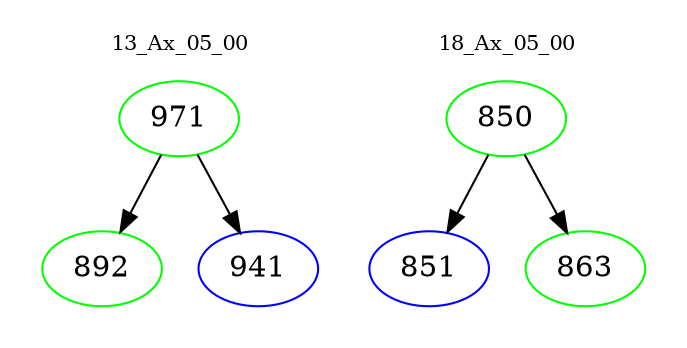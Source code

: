 digraph{
subgraph cluster_0 {
color = white
label = "13_Ax_05_00";
fontsize=10;
T0_971 [label="971", color="green"]
T0_971 -> T0_892 [color="black"]
T0_892 [label="892", color="green"]
T0_971 -> T0_941 [color="black"]
T0_941 [label="941", color="blue"]
}
subgraph cluster_1 {
color = white
label = "18_Ax_05_00";
fontsize=10;
T1_850 [label="850", color="green"]
T1_850 -> T1_851 [color="black"]
T1_851 [label="851", color="blue"]
T1_850 -> T1_863 [color="black"]
T1_863 [label="863", color="green"]
}
}
